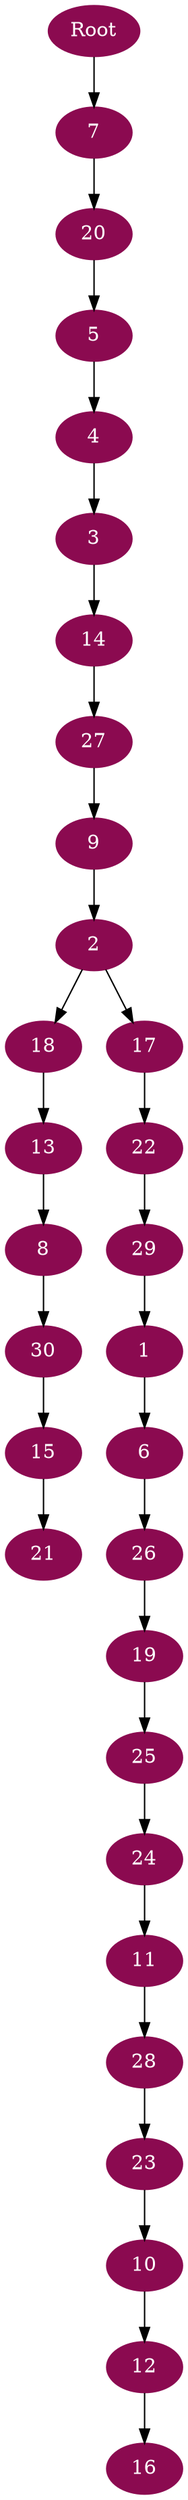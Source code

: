 digraph G {
node [color=deeppink4, style=filled, fontcolor=white];
29 -> 1;
9 -> 2;
4 -> 3;
5 -> 4;
20 -> 5;
1 -> 6;
Root -> 7;
13 -> 8;
27 -> 9;
23 -> 10;
24 -> 11;
10 -> 12;
18 -> 13;
3 -> 14;
30 -> 15;
12 -> 16;
2 -> 17;
2 -> 18;
26 -> 19;
7 -> 20;
15 -> 21;
17 -> 22;
28 -> 23;
25 -> 24;
19 -> 25;
6 -> 26;
14 -> 27;
11 -> 28;
22 -> 29;
8 -> 30;
}
